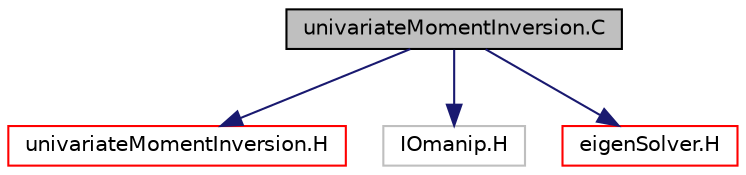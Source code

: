 digraph "univariateMomentInversion.C"
{
  bgcolor="transparent";
  edge [fontname="Helvetica",fontsize="10",labelfontname="Helvetica",labelfontsize="10"];
  node [fontname="Helvetica",fontsize="10",shape=record];
  Node0 [label="univariateMomentInversion.C",height=0.2,width=0.4,color="black", fillcolor="grey75", style="filled", fontcolor="black"];
  Node0 -> Node1 [color="midnightblue",fontsize="10",style="solid",fontname="Helvetica"];
  Node1 [label="univariateMomentInversion.H",height=0.2,width=0.4,color="red",URL="$a00272.html"];
  Node0 -> Node16 [color="midnightblue",fontsize="10",style="solid",fontname="Helvetica"];
  Node16 [label="IOmanip.H",height=0.2,width=0.4,color="grey75"];
  Node0 -> Node17 [color="midnightblue",fontsize="10",style="solid",fontname="Helvetica"];
  Node17 [label="eigenSolver.H",height=0.2,width=0.4,color="red",URL="$a00005.html"];
}
